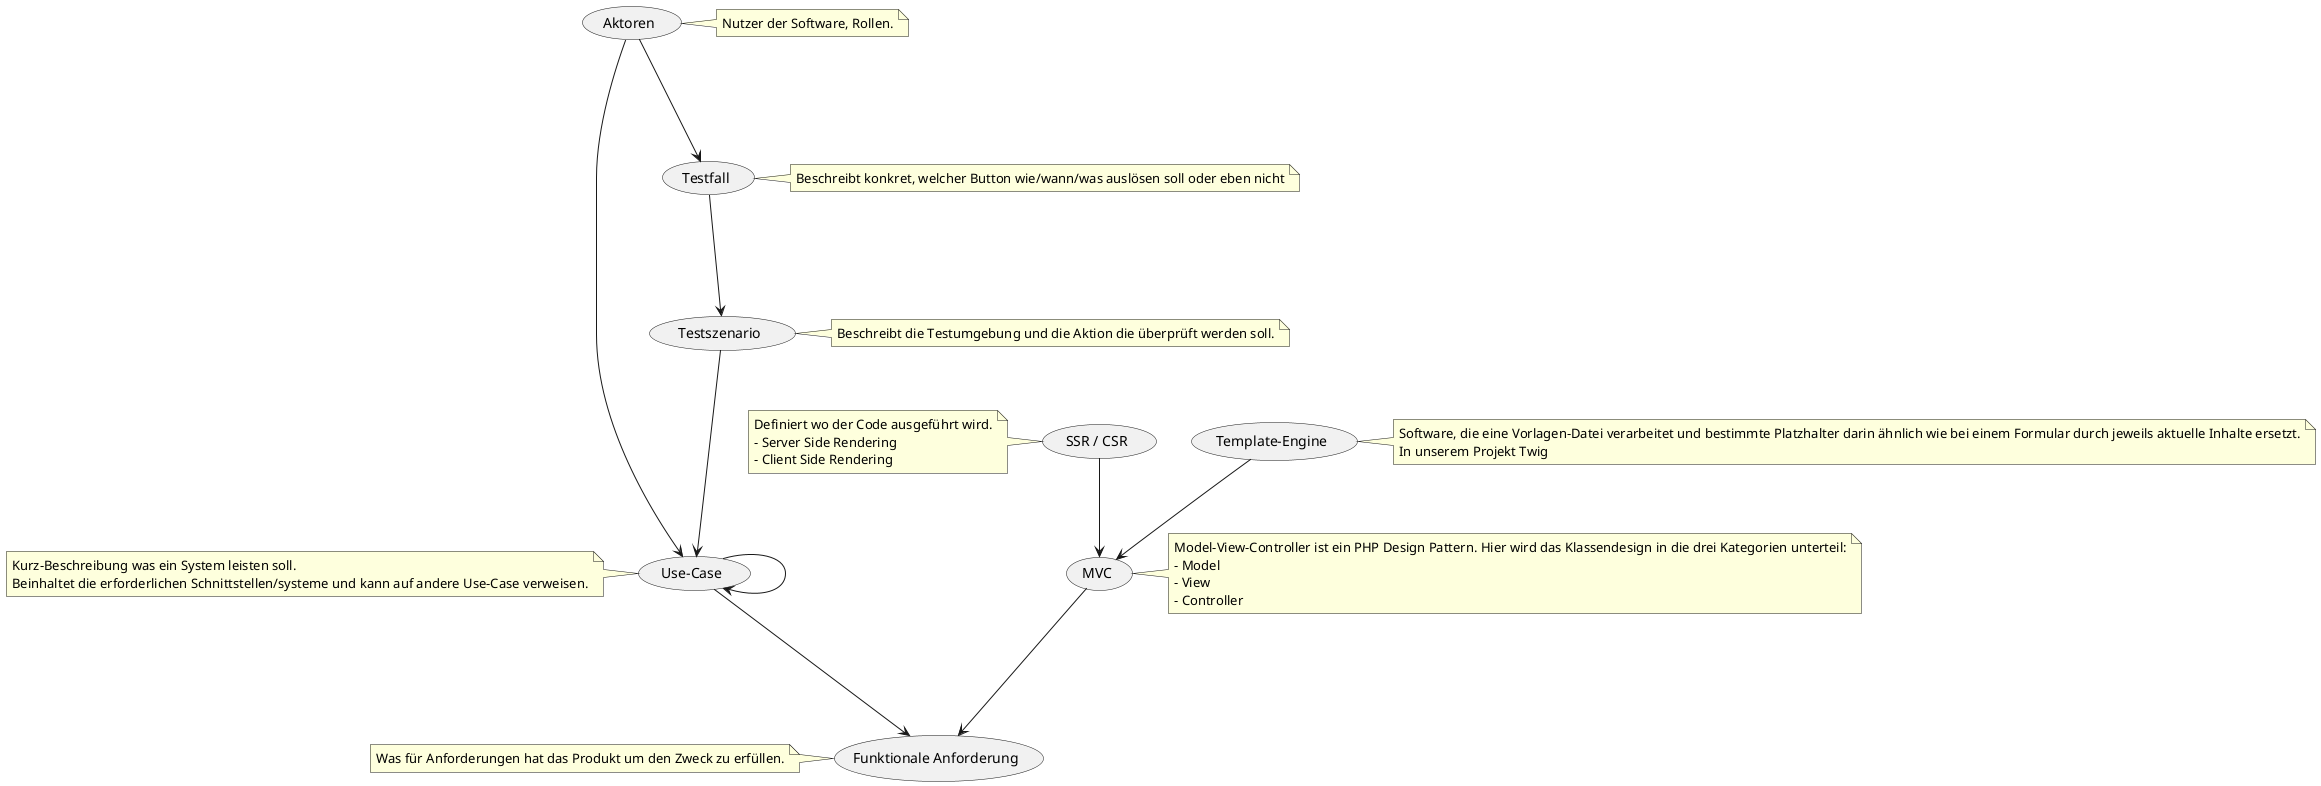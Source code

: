 @startuml
(SSR / CSR)
(MVC)
(Template-Engine)
(Use-Case)
(Aktoren)
(Funktionale Anforderung)
(Testszenario)
(Testfall)

(Use-Case) ---> (Funktionale Anforderung)
(Testszenario) ---> (Use-Case)
(Use-Case) ---> (Use-Case)
(Testfall) ---> (Testszenario)
(Aktoren) ---> (Testfall)
(MVC) ---> (Funktionale Anforderung)
(Aktoren) ---> (Use-Case)
(Template-Engine) --> (MVC)
(SSR / CSR) --> (MVC)

note left of (Funktionale Anforderung)
 Was für Anforderungen hat das Produkt um den Zweck zu erfüllen.
end note

note left of (Use-Case)
 Kurz-Beschreibung was ein System leisten soll.
 Beinhaltet die erforderlichen Schnittstellen/systeme und kann auf andere Use-Case verweisen.
end note

note right of (MVC)
 Model-View-Controller ist ein PHP Design Pattern. Hier wird das Klassendesign in die drei Kategorien unterteil:
 - Model
 - View
 - Controller
end note

note left of (SSR / CSR)
 Definiert wo der Code ausgeführt wird.
 - Server Side Rendering
 - Client Side Rendering
end note

note right of (Template-Engine)
 Software, die eine Vorlagen-Datei verarbeitet und bestimmte Platzhalter darin ähnlich wie bei einem Formular durch jeweils aktuelle Inhalte ersetzt.
 In unserem Projekt Twig
end note

note right of (Testszenario)
 Beschreibt die Testumgebung und die Aktion die überprüft werden soll.
end note

note right of (Testfall)
 Beschreibt konkret, welcher Button wie/wann/was auslösen soll oder eben nicht
end note

note right of (Aktoren)
 Nutzer der Software, Rollen.
end note

@enduml



